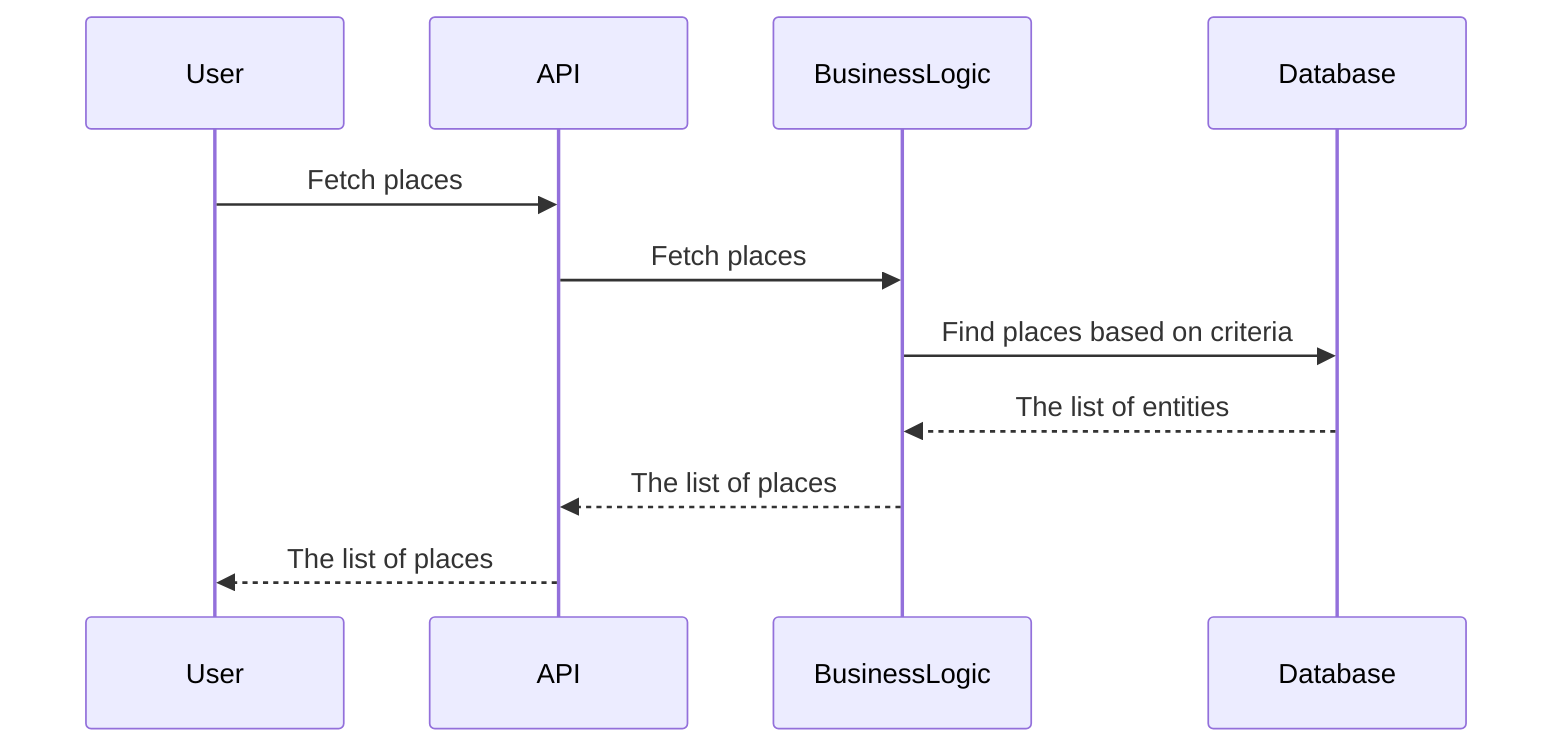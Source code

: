 sequenceDiagram
participant User
participant API
participant BusinessLogic
participant Database

User ->> API: Fetch places
API ->> BusinessLogic: Fetch places
BusinessLogic ->> Database: Find places based on criteria
Database -->> BusinessLogic: The list of entities
BusinessLogic -->> API: The list of places
API -->> User: The list of places